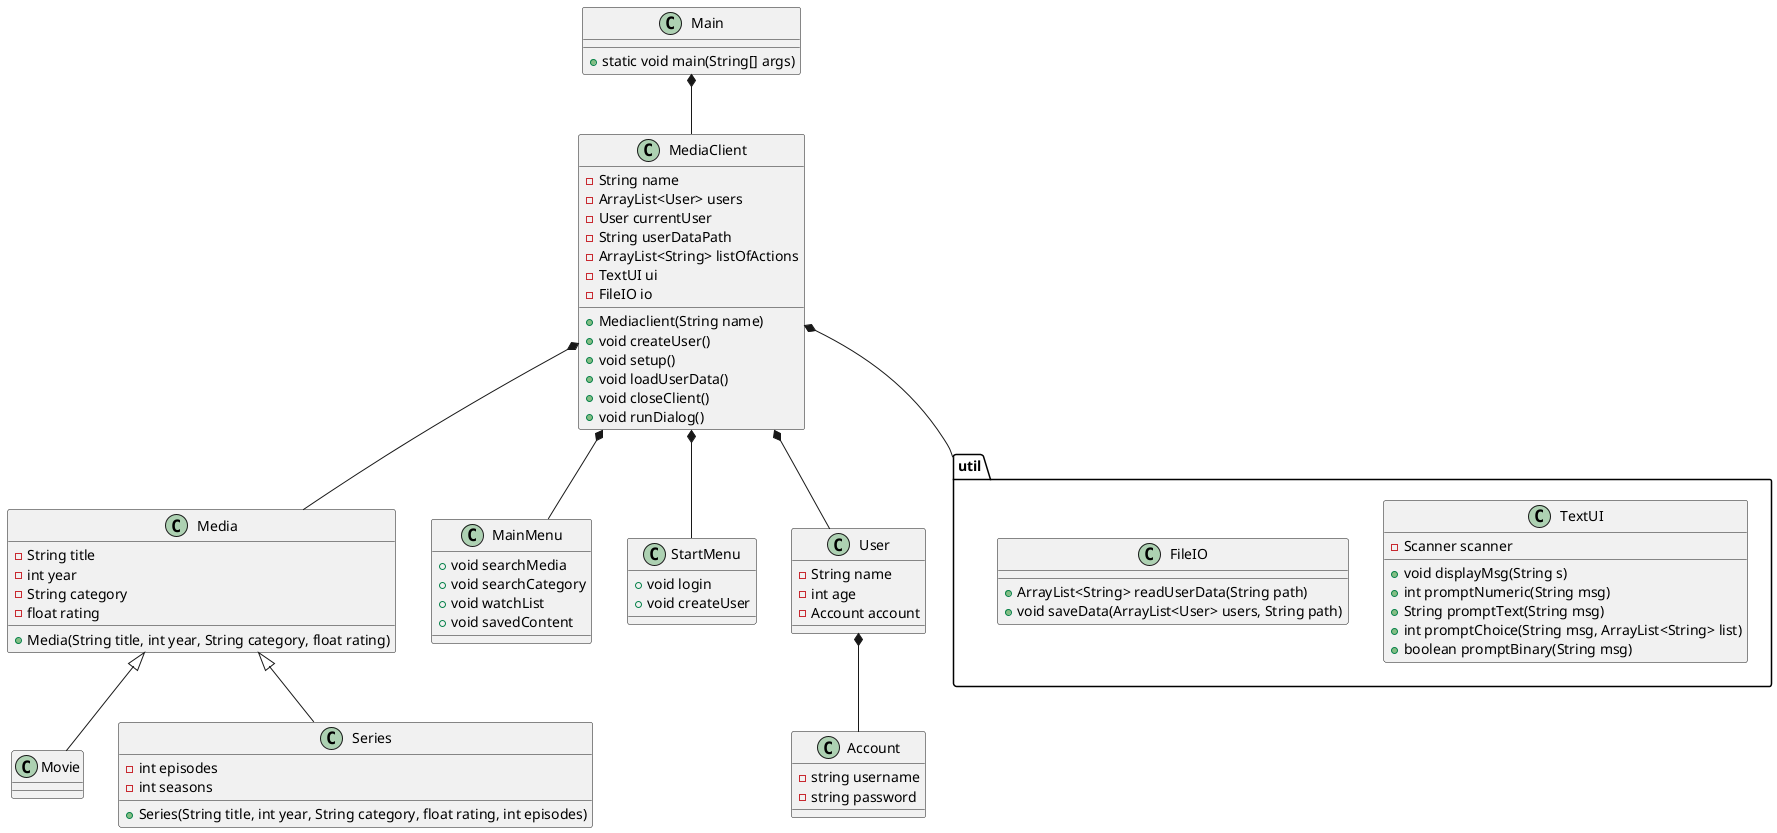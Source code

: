 @startuml
class Main{
+ static void main(String[] args)
}

class Media{
- String title
- int year
- String category
- float rating
+Media(String title, int year, String category, float rating)


}

class MediaClient{
-String name
-ArrayList<User> users
-User currentUser
-String userDataPath
-ArrayList<String> listOfActions
-TextUI ui
-FileIO io
+Mediaclient(String name)
+void createUser()
+void setup()
+void loadUserData()
+void closeClient()
+void runDialog()


}

class MainMenu {
    + void searchMedia
    + void searchCategory
    + void watchList
    + void savedContent
}

class StartMenu {
    + void login
    + void createUser

}


class Movie{
}

class Series{
- int episodes
- int seasons
+Series(String title, int year, String category, float rating, int episodes)
}

class User{
-String name
-int age
-Account account
}

class Account{
- string username
- string password
}

package "util" {
class TextUI{
- Scanner scanner

+void displayMsg(String s)
+int promptNumeric(String msg)
+String promptText(String msg)
+int promptChoice(String msg, ArrayList<String> list)
+boolean promptBinary(String msg)
}
class FileIO{
+ArrayList<String> readUserData(String path)
+void saveData(ArrayList<User> users, String path)
}
}

MediaClient *-- Media
Media<|--Series
Media <|-- Movie
MediaClient *-- User
Main *-- MediaClient
MediaClient *-- MainMenu
MediaClient *-- StartMenu
MediaClient *-- "util"
User *-- Account




@enduml